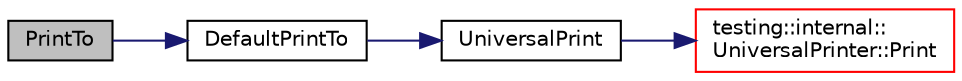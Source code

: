 digraph "PrintTo"
{
 // INTERACTIVE_SVG=YES
 // LATEX_PDF_SIZE
  bgcolor="transparent";
  edge [fontname="Helvetica",fontsize="10",labelfontname="Helvetica",labelfontsize="10"];
  node [fontname="Helvetica",fontsize="10",shape=record];
  rankdir="LR";
  Node1 [label="PrintTo",height=0.2,width=0.4,color="black", fillcolor="grey75", style="filled", fontcolor="black",tooltip=" "];
  Node1 -> Node2 [color="midnightblue",fontsize="10",style="solid",fontname="Helvetica"];
  Node2 [label="DefaultPrintTo",height=0.2,width=0.4,color="black",URL="$d0/da7/namespacetesting_1_1internal_ac7dfe02c4c1cbfe89c23a93d873079c5.html#ac7dfe02c4c1cbfe89c23a93d873079c5",tooltip=" "];
  Node2 -> Node3 [color="midnightblue",fontsize="10",style="solid",fontname="Helvetica"];
  Node3 [label="UniversalPrint",height=0.2,width=0.4,color="black",URL="$d0/da7/namespacetesting_1_1internal_a94192b0c2627d18cbaa1800648745c2b.html#a94192b0c2627d18cbaa1800648745c2b",tooltip=" "];
  Node3 -> Node4 [color="midnightblue",fontsize="10",style="solid",fontname="Helvetica"];
  Node4 [label="testing::internal::\lUniversalPrinter::Print",height=0.2,width=0.4,color="red",URL="$d6/d16/classtesting_1_1internal_1_1UniversalPrinter_ac137bd6f09f642f1cd84e6da21383ff0.html#ac137bd6f09f642f1cd84e6da21383ff0",tooltip=" "];
}
